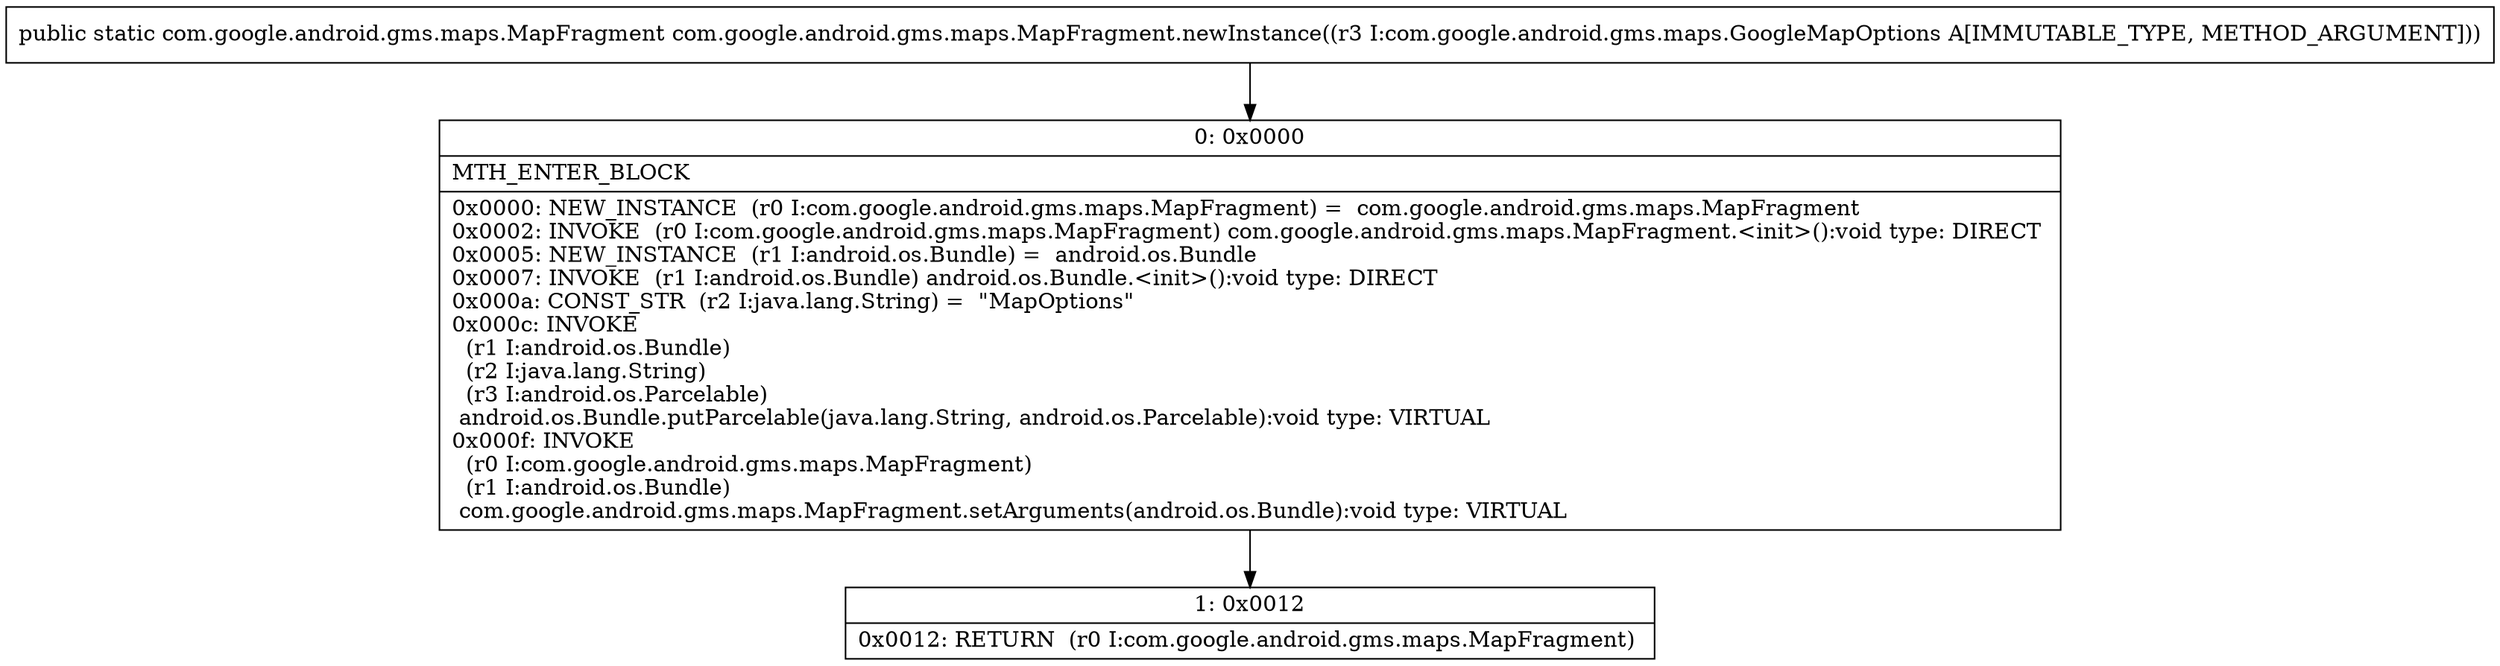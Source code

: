 digraph "CFG forcom.google.android.gms.maps.MapFragment.newInstance(Lcom\/google\/android\/gms\/maps\/GoogleMapOptions;)Lcom\/google\/android\/gms\/maps\/MapFragment;" {
Node_0 [shape=record,label="{0\:\ 0x0000|MTH_ENTER_BLOCK\l|0x0000: NEW_INSTANCE  (r0 I:com.google.android.gms.maps.MapFragment) =  com.google.android.gms.maps.MapFragment \l0x0002: INVOKE  (r0 I:com.google.android.gms.maps.MapFragment) com.google.android.gms.maps.MapFragment.\<init\>():void type: DIRECT \l0x0005: NEW_INSTANCE  (r1 I:android.os.Bundle) =  android.os.Bundle \l0x0007: INVOKE  (r1 I:android.os.Bundle) android.os.Bundle.\<init\>():void type: DIRECT \l0x000a: CONST_STR  (r2 I:java.lang.String) =  \"MapOptions\" \l0x000c: INVOKE  \l  (r1 I:android.os.Bundle)\l  (r2 I:java.lang.String)\l  (r3 I:android.os.Parcelable)\l android.os.Bundle.putParcelable(java.lang.String, android.os.Parcelable):void type: VIRTUAL \l0x000f: INVOKE  \l  (r0 I:com.google.android.gms.maps.MapFragment)\l  (r1 I:android.os.Bundle)\l com.google.android.gms.maps.MapFragment.setArguments(android.os.Bundle):void type: VIRTUAL \l}"];
Node_1 [shape=record,label="{1\:\ 0x0012|0x0012: RETURN  (r0 I:com.google.android.gms.maps.MapFragment) \l}"];
MethodNode[shape=record,label="{public static com.google.android.gms.maps.MapFragment com.google.android.gms.maps.MapFragment.newInstance((r3 I:com.google.android.gms.maps.GoogleMapOptions A[IMMUTABLE_TYPE, METHOD_ARGUMENT])) }"];
MethodNode -> Node_0;
Node_0 -> Node_1;
}

